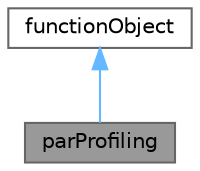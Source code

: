 digraph "parProfiling"
{
 // LATEX_PDF_SIZE
  bgcolor="transparent";
  edge [fontname=Helvetica,fontsize=10,labelfontname=Helvetica,labelfontsize=10];
  node [fontname=Helvetica,fontsize=10,shape=box,height=0.2,width=0.4];
  Node1 [id="Node000001",label="parProfiling",height=0.2,width=0.4,color="gray40", fillcolor="grey60", style="filled", fontcolor="black",tooltip="Simple (simplistic) mpi-profiling."];
  Node2 -> Node1 [id="edge1_Node000001_Node000002",dir="back",color="steelblue1",style="solid",tooltip=" "];
  Node2 [id="Node000002",label="functionObject",height=0.2,width=0.4,color="gray40", fillcolor="white", style="filled",URL="$classFoam_1_1functionObject.html",tooltip="Abstract base-class for Time/database function objects."];
}

